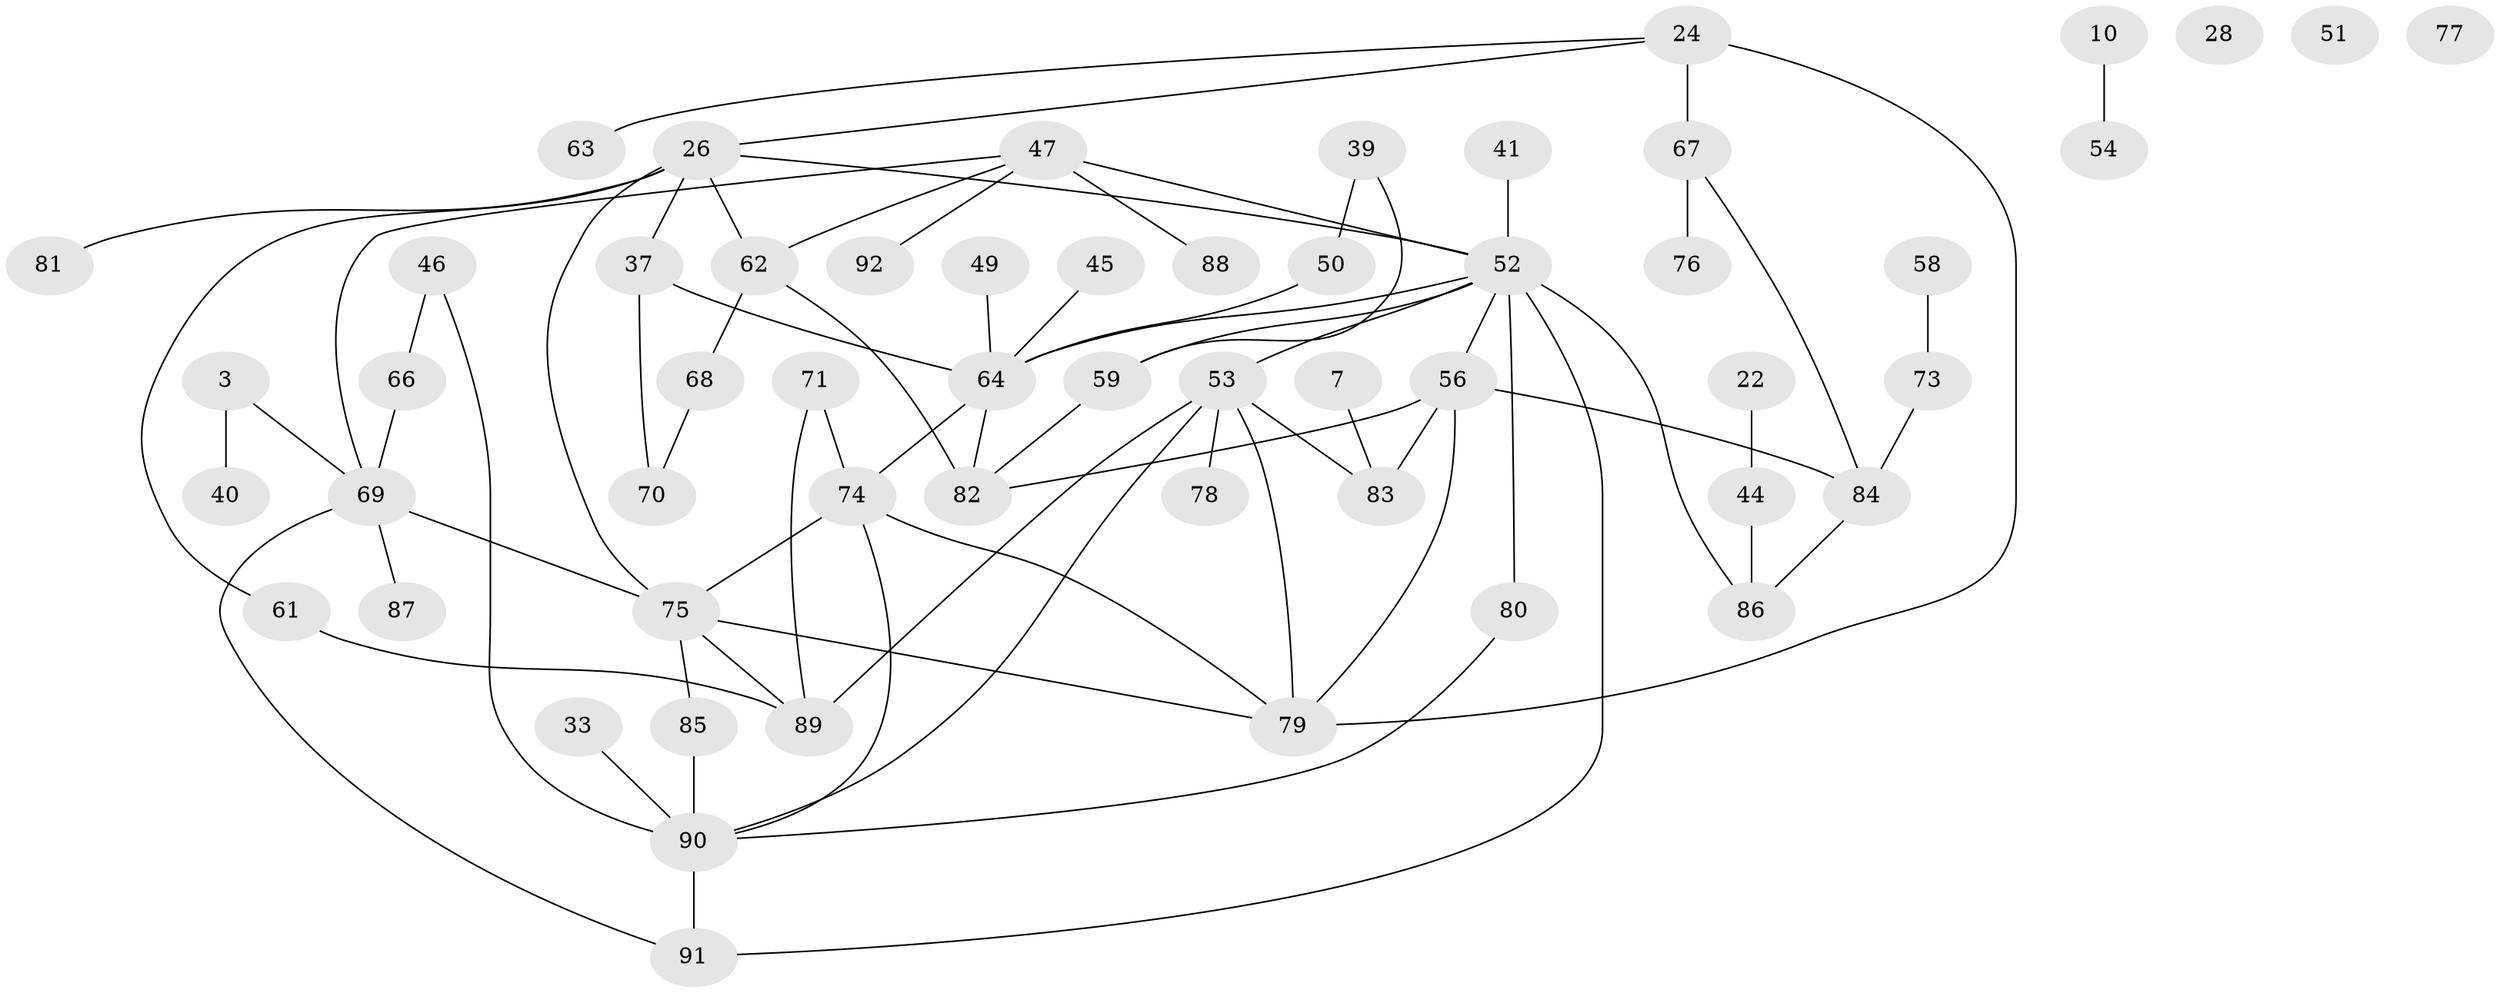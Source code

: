 // original degree distribution, {2: 0.2826086956521739, 6: 0.05434782608695652, 3: 0.18478260869565216, 4: 0.15217391304347827, 1: 0.21739130434782608, 5: 0.05434782608695652, 7: 0.021739130434782608, 0: 0.03260869565217391}
// Generated by graph-tools (version 1.1) at 2025/43/03/04/25 21:43:07]
// undirected, 55 vertices, 75 edges
graph export_dot {
graph [start="1"]
  node [color=gray90,style=filled];
  3;
  7;
  10;
  22;
  24 [super="+23"];
  26 [super="+9"];
  28;
  33;
  37;
  39;
  40;
  41;
  44;
  45;
  46;
  47 [super="+30"];
  49;
  50;
  51;
  52 [super="+12+35"];
  53 [super="+27+36+31+43"];
  54;
  56;
  58;
  59;
  61;
  62 [super="+55"];
  63;
  64 [super="+2"];
  66 [super="+18"];
  67 [super="+60"];
  68;
  69 [super="+5+25"];
  70;
  71;
  73 [super="+20+14"];
  74;
  75 [super="+57+42"];
  76;
  77;
  78;
  79 [super="+32+38"];
  80;
  81;
  82 [super="+6"];
  83 [super="+65"];
  84;
  85;
  86;
  87;
  88;
  89;
  90 [super="+17+72"];
  91 [super="+29"];
  92;
  3 -- 40;
  3 -- 69;
  7 -- 83;
  10 -- 54;
  22 -- 44;
  24 -- 67 [weight=2];
  24 -- 26;
  24 -- 63;
  24 -- 79;
  26 -- 62 [weight=2];
  26 -- 81;
  26 -- 52;
  26 -- 75 [weight=2];
  26 -- 37;
  26 -- 61;
  33 -- 90;
  37 -- 64 [weight=2];
  37 -- 70;
  39 -- 50;
  39 -- 59;
  41 -- 52;
  44 -- 86;
  45 -- 64;
  46 -- 90;
  46 -- 66;
  47 -- 62;
  47 -- 52 [weight=3];
  47 -- 69 [weight=2];
  47 -- 88;
  47 -- 92;
  49 -- 64;
  50 -- 64;
  52 -- 56;
  52 -- 59;
  52 -- 86;
  52 -- 64 [weight=2];
  52 -- 91;
  52 -- 80;
  52 -- 53;
  53 -- 78;
  53 -- 79;
  53 -- 90;
  53 -- 89;
  53 -- 83;
  56 -- 83 [weight=2];
  56 -- 84;
  56 -- 82;
  56 -- 79;
  58 -- 73;
  59 -- 82;
  61 -- 89;
  62 -- 68;
  62 -- 82;
  64 -- 74 [weight=2];
  64 -- 82;
  66 -- 69;
  67 -- 76;
  67 -- 84;
  68 -- 70;
  69 -- 87 [weight=2];
  69 -- 75;
  69 -- 91;
  71 -- 74;
  71 -- 89;
  73 -- 84;
  74 -- 75;
  74 -- 90;
  74 -- 79;
  75 -- 89;
  75 -- 85;
  75 -- 79;
  80 -- 90;
  84 -- 86;
  85 -- 90 [weight=2];
  90 -- 91;
}

